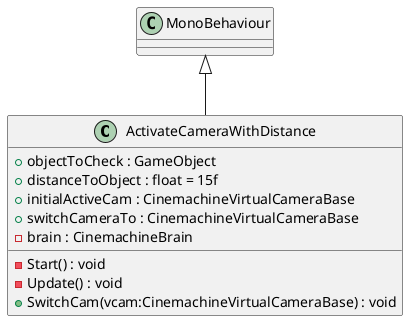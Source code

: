 @startuml
class ActivateCameraWithDistance {
    + objectToCheck : GameObject
    + distanceToObject : float = 15f
    + initialActiveCam : CinemachineVirtualCameraBase
    + switchCameraTo : CinemachineVirtualCameraBase
    - brain : CinemachineBrain
    - Start() : void
    - Update() : void
    + SwitchCam(vcam:CinemachineVirtualCameraBase) : void
}
MonoBehaviour <|-- ActivateCameraWithDistance
@enduml
